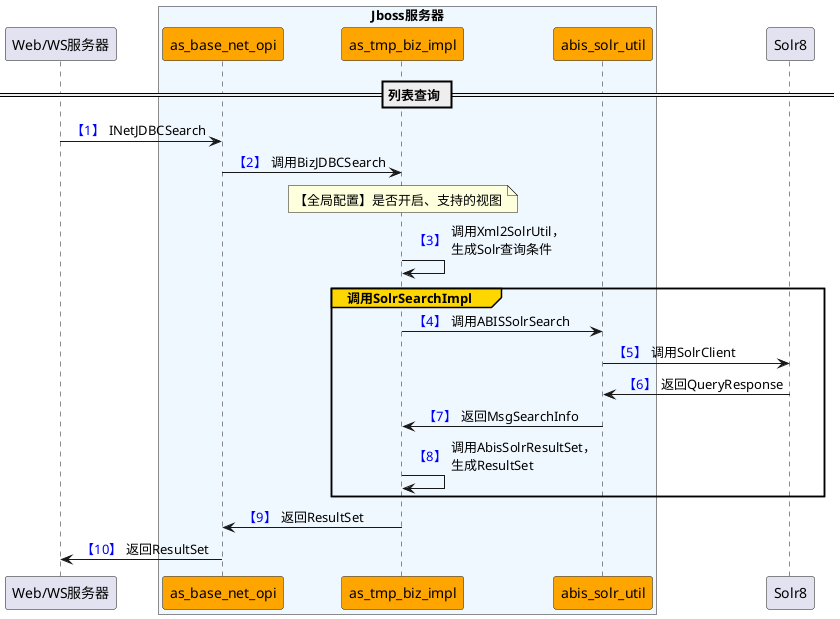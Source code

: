@startuml
'https://plantuml.com/sequence-diagram
autonumber
participant "Web/WS服务器" as WebServer
box "Jboss服务器" #AliceBlue
participant "as_base_net_opi" as opi #orange
participant "as_tmp_biz_impl" as impl #orange
participant "abis_solr_util" as util #orange
end box
participant "Solr8" as solr
== 列表查询 ==
autonumber "<font color=blue> 【#】"
WebServer-> opi :INetJDBCSearch
opi-> impl :调用BizJDBCSearch
note over  of impl: 【全局配置】是否开启、支持的视图
impl-> impl :调用Xml2SolrUtil，\n生成Solr查询条件
group#Gold 调用SolrSearchImpl
impl-> util :调用ABISSolrSearch
util-> solr :调用SolrClient
solr-> util :返回QueryResponse
util-> impl :返回MsgSearchInfo
impl-> impl :调用AbisSolrResultSet，\n生成ResultSet
end
impl-> opi :返回ResultSet
opi-> WebServer :返回ResultSet
@enduml
